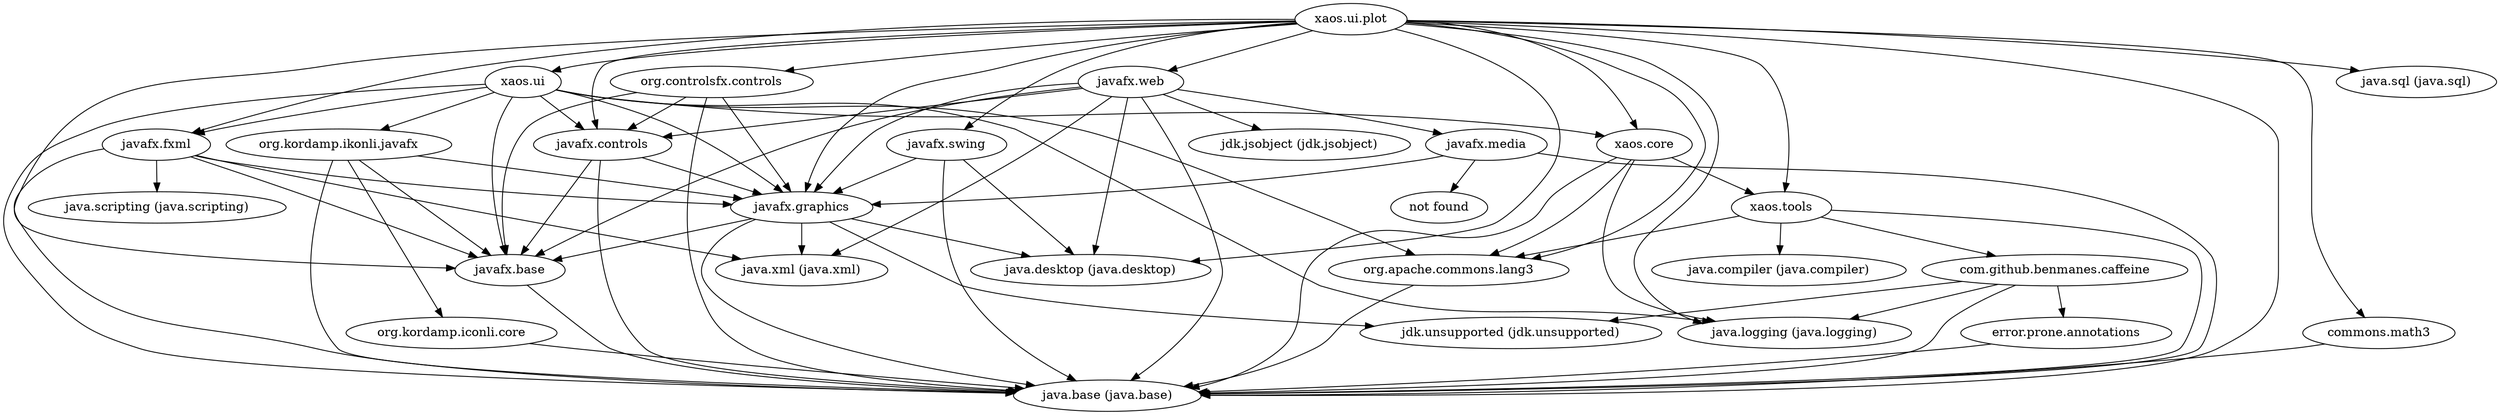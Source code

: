 digraph "summary" {
  "javafx.media"                                     -> "java.base (java.base)";
  "javafx.media"                                     -> "javafx.graphics";
  "javafx.media"                                     -> "not found";
  "org.controlsfx.controls"                          -> "java.base (java.base)";
  "org.controlsfx.controls"                          -> "javafx.base";
  "org.controlsfx.controls"                          -> "javafx.controls";
  "org.controlsfx.controls"                          -> "javafx.graphics";
  "javafx.base"                                      -> "java.base (java.base)";
  "org.kordamp.ikonli.javafx"                        -> "java.base (java.base)";
  "org.kordamp.ikonli.javafx"                        -> "javafx.base";
  "org.kordamp.ikonli.javafx"                        -> "javafx.graphics";
  "org.kordamp.ikonli.javafx"                        -> "org.kordamp.iconli.core";
  "xaos.ui"                                          -> "java.base (java.base)";
  "xaos.ui"                                          -> "java.logging (java.logging)";
  "xaos.ui"                                          -> "javafx.base";
  "xaos.ui"                                          -> "javafx.controls";
  "xaos.ui"                                          -> "javafx.fxml";
  "xaos.ui"                                          -> "javafx.graphics";
  "xaos.ui"                                          -> "org.apache.commons.lang3";
  "xaos.ui"                                          -> "org.kordamp.ikonli.javafx";
  "xaos.ui"                                          -> "xaos.core";
  "javafx.swing"                                     -> "java.base (java.base)";
  "javafx.swing"                                     -> "java.desktop (java.desktop)";
  "javafx.swing"                                     -> "javafx.graphics";
  "xaos.ui.plot"                                     -> "commons.math3";
  "xaos.ui.plot"                                     -> "java.base (java.base)";
  "xaos.ui.plot"                                     -> "java.desktop (java.desktop)";
  "xaos.ui.plot"                                     -> "java.logging (java.logging)";
  "xaos.ui.plot"                                     -> "java.sql (java.sql)";
  "xaos.ui.plot"                                     -> "javafx.base";
  "xaos.ui.plot"                                     -> "javafx.controls";
  "xaos.ui.plot"                                     -> "javafx.fxml";
  "xaos.ui.plot"                                     -> "javafx.graphics";
  "xaos.ui.plot"                                     -> "javafx.swing";
  "xaos.ui.plot"                                     -> "javafx.web";
  "xaos.ui.plot"                                     -> "org.apache.commons.lang3";
  "xaos.ui.plot"                                     -> "org.controlsfx.controls";
  "xaos.ui.plot"                                     -> "xaos.core";
  "xaos.ui.plot"                                     -> "xaos.tools";
  "xaos.ui.plot"                                     -> "xaos.ui";
  "javafx.fxml"                                      -> "java.base (java.base)";
  "javafx.fxml"                                      -> "java.scripting (java.scripting)";
  "javafx.fxml"                                      -> "java.xml (java.xml)";
  "javafx.fxml"                                      -> "javafx.base";
  "javafx.fxml"                                      -> "javafx.graphics";
  "com.github.benmanes.caffeine"                     -> "error.prone.annotations";
  "com.github.benmanes.caffeine"                     -> "java.base (java.base)";
  "com.github.benmanes.caffeine"                     -> "java.logging (java.logging)";
  "com.github.benmanes.caffeine"                     -> "jdk.unsupported (jdk.unsupported)";
  "error.prone.annotations"                          -> "java.base (java.base)";
  "commons.math3"                                    -> "java.base (java.base)";
  "org.apache.commons.lang3"                         -> "java.base (java.base)";
  "javafx.web"                                       -> "java.base (java.base)";
  "javafx.web"                                       -> "java.desktop (java.desktop)";
  "javafx.web"                                       -> "java.xml (java.xml)";
  "javafx.web"                                       -> "javafx.base";
  "javafx.web"                                       -> "javafx.controls";
  "javafx.web"                                       -> "javafx.graphics";
  "javafx.web"                                       -> "javafx.media";
  "javafx.web"                                       -> "jdk.jsobject (jdk.jsobject)";
  "javafx.graphics"                                  -> "java.base (java.base)";
  "javafx.graphics"                                  -> "java.desktop (java.desktop)";
  "javafx.graphics"                                  -> "java.xml (java.xml)";
  "javafx.graphics"                                  -> "javafx.base";
  "javafx.graphics"                                  -> "jdk.unsupported (jdk.unsupported)";
  "javafx.controls"                                  -> "java.base (java.base)";
  "javafx.controls"                                  -> "javafx.base";
  "javafx.controls"                                  -> "javafx.graphics";
  "xaos.core"                                        -> "java.base (java.base)";
  "xaos.core"                                        -> "java.logging (java.logging)";
  "xaos.core"                                        -> "org.apache.commons.lang3";
  "xaos.core"                                        -> "xaos.tools";
  "xaos.tools"                                       -> "com.github.benmanes.caffeine";
  "xaos.tools"                                       -> "java.base (java.base)";
  "xaos.tools"                                       -> "java.compiler (java.compiler)";
  "xaos.tools"                                       -> "org.apache.commons.lang3";
  "org.kordamp.iconli.core"                          -> "java.base (java.base)";
}
